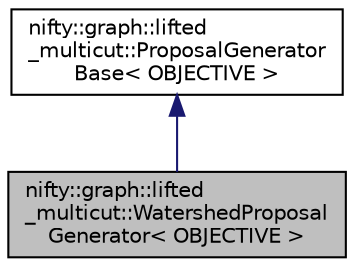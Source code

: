 digraph "nifty::graph::lifted_multicut::WatershedProposalGenerator&lt; OBJECTIVE &gt;"
{
  edge [fontname="Helvetica",fontsize="10",labelfontname="Helvetica",labelfontsize="10"];
  node [fontname="Helvetica",fontsize="10",shape=record];
  Node1 [label="nifty::graph::lifted\l_multicut::WatershedProposal\lGenerator\< OBJECTIVE \>",height=0.2,width=0.4,color="black", fillcolor="grey75", style="filled", fontcolor="black"];
  Node2 -> Node1 [dir="back",color="midnightblue",fontsize="10",style="solid"];
  Node2 [label="nifty::graph::lifted\l_multicut::ProposalGenerator\lBase\< OBJECTIVE \>",height=0.2,width=0.4,color="black", fillcolor="white", style="filled",URL="$classnifty_1_1graph_1_1lifted__multicut_1_1ProposalGeneratorBase.html"];
}
